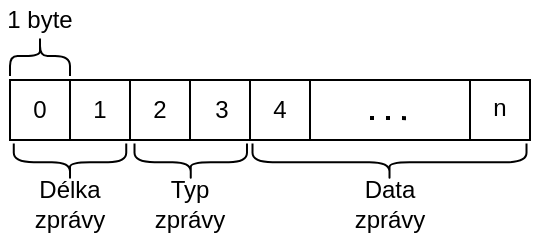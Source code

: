 <mxfile version="14.4.3" type="device"><diagram id="dJXth-EDO1Q5njAyboCc" name="Page-1"><mxGraphModel dx="362" dy="269" grid="1" gridSize="10" guides="1" tooltips="1" connect="1" arrows="1" fold="1" page="1" pageScale="1" pageWidth="850" pageHeight="1100" math="0" shadow="0"><root><mxCell id="0"/><mxCell id="1" parent="0"/><mxCell id="xQJsGCTFkBQIN9h0-mM9-1" value="" style="rounded=0;whiteSpace=wrap;html=1;" vertex="1" parent="1"><mxGeometry x="90" y="330" width="260" height="30" as="geometry"/></mxCell><mxCell id="xQJsGCTFkBQIN9h0-mM9-2" value="" style="endArrow=none;html=1;" edge="1" parent="1"><mxGeometry width="50" height="50" relative="1" as="geometry"><mxPoint x="120" y="360" as="sourcePoint"/><mxPoint x="120" y="330" as="targetPoint"/></mxGeometry></mxCell><mxCell id="xQJsGCTFkBQIN9h0-mM9-3" value="" style="endArrow=none;html=1;" edge="1" parent="1"><mxGeometry width="50" height="50" relative="1" as="geometry"><mxPoint x="150" y="360" as="sourcePoint"/><mxPoint x="150" y="330" as="targetPoint"/></mxGeometry></mxCell><mxCell id="xQJsGCTFkBQIN9h0-mM9-4" value="" style="endArrow=none;html=1;" edge="1" parent="1"><mxGeometry width="50" height="50" relative="1" as="geometry"><mxPoint x="180" y="360" as="sourcePoint"/><mxPoint x="180" y="330" as="targetPoint"/></mxGeometry></mxCell><mxCell id="xQJsGCTFkBQIN9h0-mM9-5" value="" style="endArrow=none;html=1;" edge="1" parent="1"><mxGeometry width="50" height="50" relative="1" as="geometry"><mxPoint x="210" y="360" as="sourcePoint"/><mxPoint x="210" y="330" as="targetPoint"/></mxGeometry></mxCell><mxCell id="xQJsGCTFkBQIN9h0-mM9-8" value="" style="shape=curlyBracket;whiteSpace=wrap;html=1;rounded=1;rotation=90;" vertex="1" parent="1"><mxGeometry x="95" y="303" width="20" height="30" as="geometry"/></mxCell><mxCell id="xQJsGCTFkBQIN9h0-mM9-11" value="1 byte" style="text;html=1;strokeColor=none;fillColor=none;align=center;verticalAlign=middle;whiteSpace=wrap;rounded=0;" vertex="1" parent="1"><mxGeometry x="85" y="290" width="40" height="20" as="geometry"/></mxCell><mxCell id="xQJsGCTFkBQIN9h0-mM9-12" value="" style="shape=curlyBracket;whiteSpace=wrap;html=1;rounded=1;rotation=-90;" vertex="1" parent="1"><mxGeometry x="110.63" y="343" width="18.75" height="56.24" as="geometry"/></mxCell><mxCell id="xQJsGCTFkBQIN9h0-mM9-14" value="" style="shape=curlyBracket;whiteSpace=wrap;html=1;rounded=1;rotation=-90;" vertex="1" parent="1"><mxGeometry x="171" y="343" width="18.75" height="56.24" as="geometry"/></mxCell><mxCell id="xQJsGCTFkBQIN9h0-mM9-15" value="Délka zprávy" style="text;html=1;strokeColor=none;fillColor=none;align=center;verticalAlign=middle;whiteSpace=wrap;rounded=0;" vertex="1" parent="1"><mxGeometry x="100" y="382" width="40" height="20" as="geometry"/></mxCell><mxCell id="xQJsGCTFkBQIN9h0-mM9-16" value="Typ zprávy" style="text;html=1;strokeColor=none;fillColor=none;align=center;verticalAlign=middle;whiteSpace=wrap;rounded=0;" vertex="1" parent="1"><mxGeometry x="160.38" y="382" width="40" height="20" as="geometry"/></mxCell><mxCell id="xQJsGCTFkBQIN9h0-mM9-18" value="0" style="text;html=1;strokeColor=none;fillColor=none;align=center;verticalAlign=middle;whiteSpace=wrap;rounded=0;" vertex="1" parent="1"><mxGeometry x="85" y="335" width="40" height="20" as="geometry"/></mxCell><mxCell id="xQJsGCTFkBQIN9h0-mM9-19" value="1" style="text;html=1;strokeColor=none;fillColor=none;align=center;verticalAlign=middle;whiteSpace=wrap;rounded=0;" vertex="1" parent="1"><mxGeometry x="115" y="335" width="40" height="20" as="geometry"/></mxCell><mxCell id="xQJsGCTFkBQIN9h0-mM9-23" value="2" style="text;html=1;strokeColor=none;fillColor=none;align=center;verticalAlign=middle;whiteSpace=wrap;rounded=0;" vertex="1" parent="1"><mxGeometry x="145" y="335" width="40" height="20" as="geometry"/></mxCell><mxCell id="xQJsGCTFkBQIN9h0-mM9-24" value="3" style="text;html=1;strokeColor=none;fillColor=none;align=center;verticalAlign=middle;whiteSpace=wrap;rounded=0;" vertex="1" parent="1"><mxGeometry x="176" y="335" width="40" height="20" as="geometry"/></mxCell><mxCell id="xQJsGCTFkBQIN9h0-mM9-25" value="" style="endArrow=none;html=1;" edge="1" parent="1"><mxGeometry width="50" height="50" relative="1" as="geometry"><mxPoint x="240" y="360" as="sourcePoint"/><mxPoint x="240" y="330" as="targetPoint"/></mxGeometry></mxCell><mxCell id="xQJsGCTFkBQIN9h0-mM9-26" value="4" style="text;html=1;strokeColor=none;fillColor=none;align=center;verticalAlign=middle;whiteSpace=wrap;rounded=0;" vertex="1" parent="1"><mxGeometry x="205" y="335" width="40" height="20" as="geometry"/></mxCell><mxCell id="xQJsGCTFkBQIN9h0-mM9-27" value="" style="endArrow=none;dashed=1;html=1;dashPattern=1 3;strokeWidth=2;" edge="1" parent="1"><mxGeometry width="50" height="50" relative="1" as="geometry"><mxPoint x="270" y="349" as="sourcePoint"/><mxPoint x="290" y="349.08" as="targetPoint"/><Array as="points"><mxPoint x="280" y="349"/></Array></mxGeometry></mxCell><mxCell id="xQJsGCTFkBQIN9h0-mM9-29" value="" style="endArrow=none;html=1;" edge="1" parent="1"><mxGeometry width="50" height="50" relative="1" as="geometry"><mxPoint x="320" y="360" as="sourcePoint"/><mxPoint x="320" y="330" as="targetPoint"/></mxGeometry></mxCell><mxCell id="xQJsGCTFkBQIN9h0-mM9-30" value="" style="shape=curlyBracket;whiteSpace=wrap;html=1;rounded=1;rotation=-90;" vertex="1" parent="1"><mxGeometry x="270.38" y="302.62" width="18.75" height="137" as="geometry"/></mxCell><mxCell id="xQJsGCTFkBQIN9h0-mM9-31" value="Data zprávy" style="text;html=1;strokeColor=none;fillColor=none;align=center;verticalAlign=middle;whiteSpace=wrap;rounded=0;" vertex="1" parent="1"><mxGeometry x="259.75" y="382" width="40" height="20" as="geometry"/></mxCell><mxCell id="xQJsGCTFkBQIN9h0-mM9-32" value="n" style="text;html=1;strokeColor=none;fillColor=none;align=center;verticalAlign=middle;whiteSpace=wrap;rounded=0;" vertex="1" parent="1"><mxGeometry x="315" y="334" width="40" height="20" as="geometry"/></mxCell></root></mxGraphModel></diagram></mxfile>